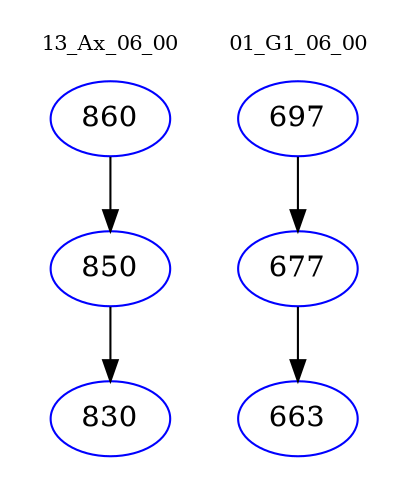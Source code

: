 digraph{
subgraph cluster_0 {
color = white
label = "13_Ax_06_00";
fontsize=10;
T0_860 [label="860", color="blue"]
T0_860 -> T0_850 [color="black"]
T0_850 [label="850", color="blue"]
T0_850 -> T0_830 [color="black"]
T0_830 [label="830", color="blue"]
}
subgraph cluster_1 {
color = white
label = "01_G1_06_00";
fontsize=10;
T1_697 [label="697", color="blue"]
T1_697 -> T1_677 [color="black"]
T1_677 [label="677", color="blue"]
T1_677 -> T1_663 [color="black"]
T1_663 [label="663", color="blue"]
}
}
